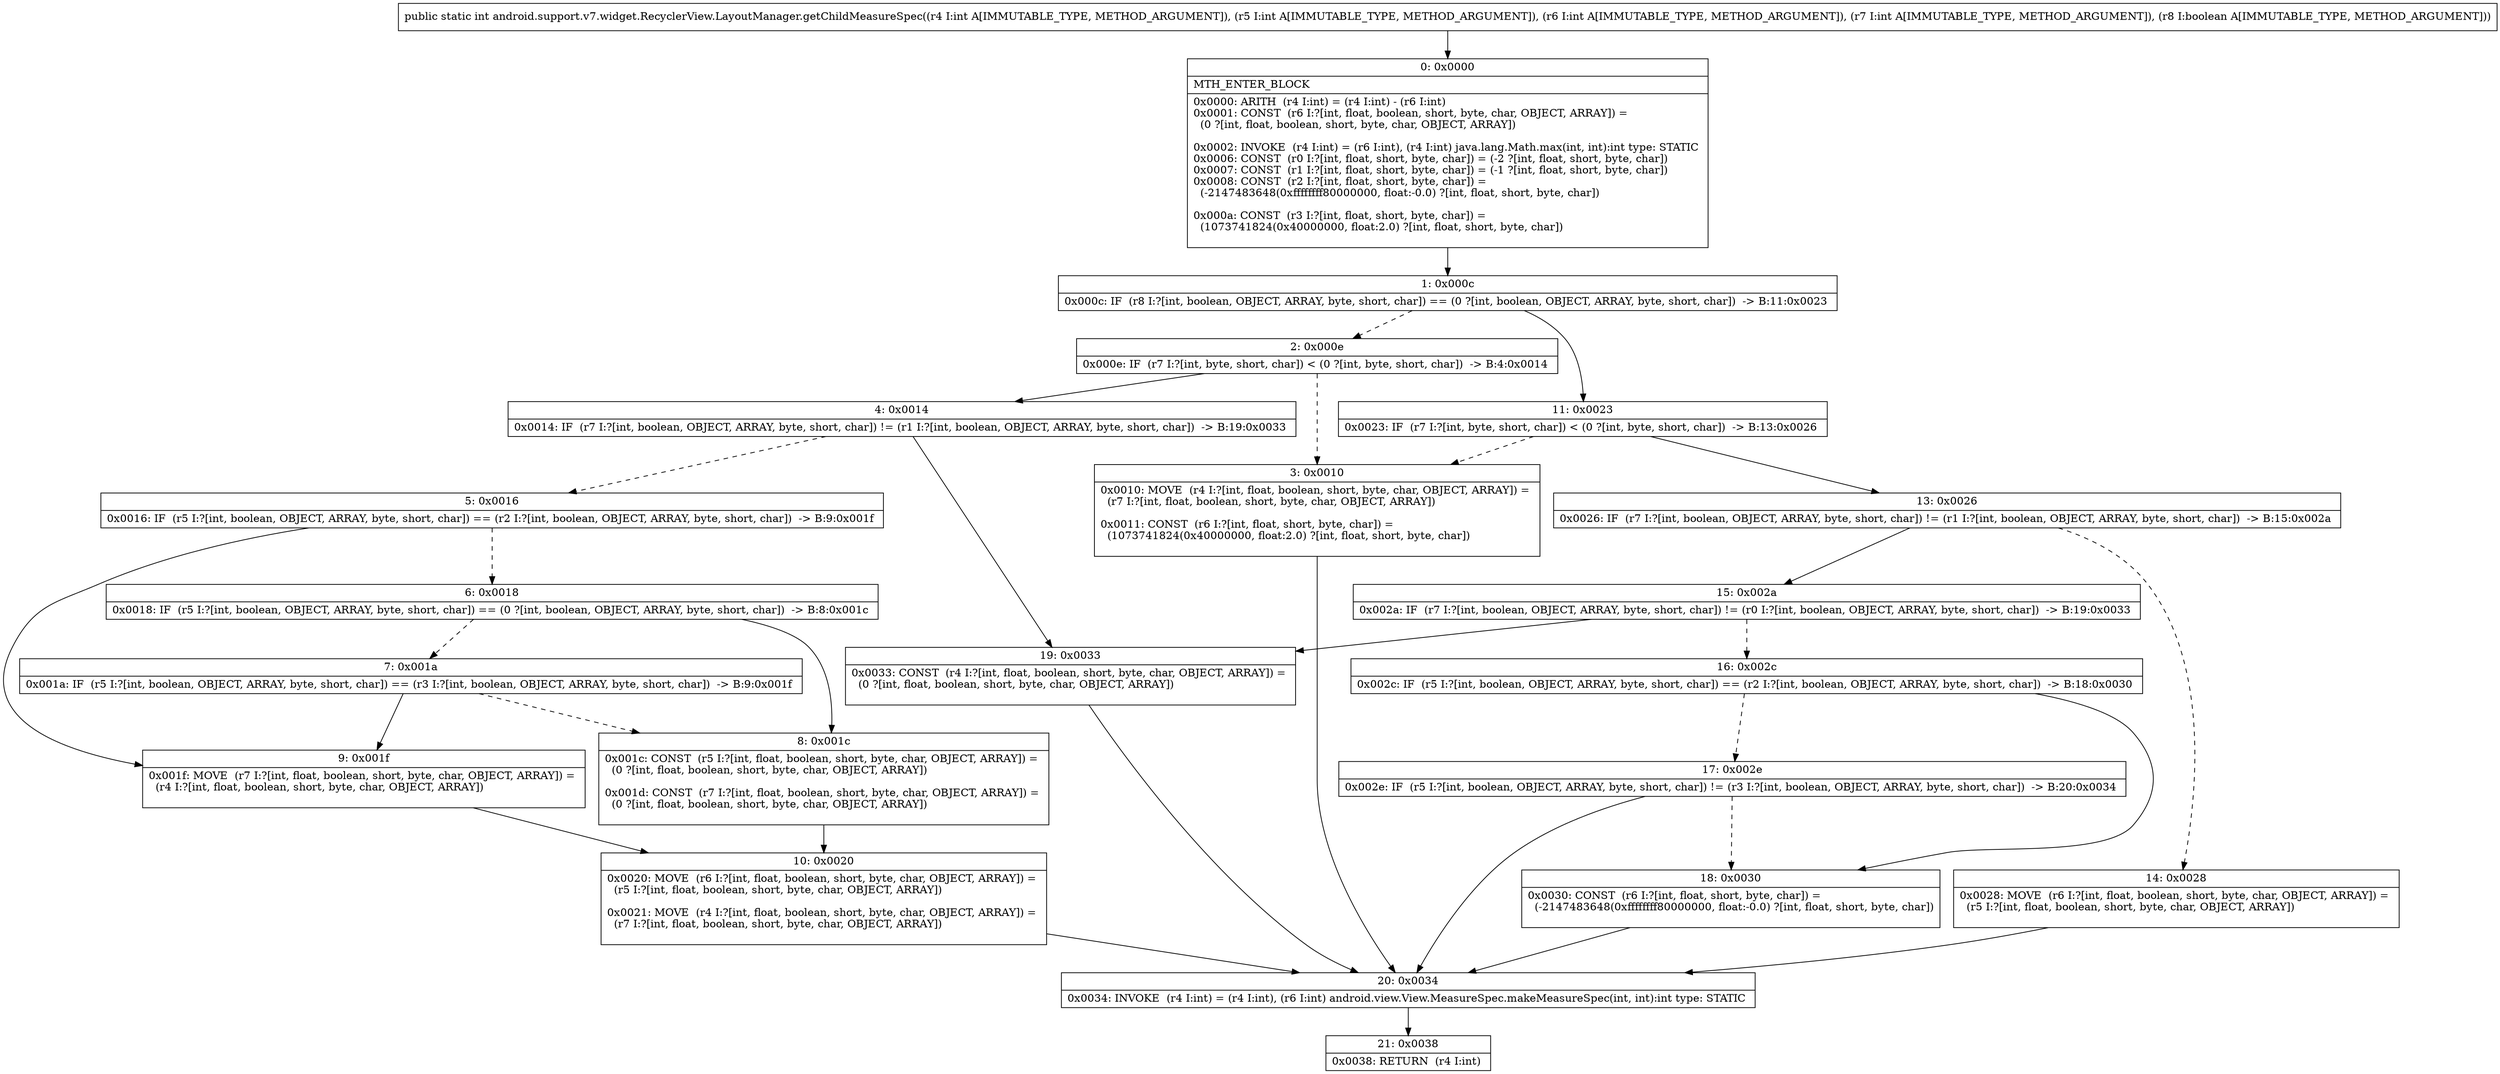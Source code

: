 digraph "CFG forandroid.support.v7.widget.RecyclerView.LayoutManager.getChildMeasureSpec(IIIIZ)I" {
Node_0 [shape=record,label="{0\:\ 0x0000|MTH_ENTER_BLOCK\l|0x0000: ARITH  (r4 I:int) = (r4 I:int) \- (r6 I:int) \l0x0001: CONST  (r6 I:?[int, float, boolean, short, byte, char, OBJECT, ARRAY]) = \l  (0 ?[int, float, boolean, short, byte, char, OBJECT, ARRAY])\l \l0x0002: INVOKE  (r4 I:int) = (r6 I:int), (r4 I:int) java.lang.Math.max(int, int):int type: STATIC \l0x0006: CONST  (r0 I:?[int, float, short, byte, char]) = (\-2 ?[int, float, short, byte, char]) \l0x0007: CONST  (r1 I:?[int, float, short, byte, char]) = (\-1 ?[int, float, short, byte, char]) \l0x0008: CONST  (r2 I:?[int, float, short, byte, char]) = \l  (\-2147483648(0xffffffff80000000, float:\-0.0) ?[int, float, short, byte, char])\l \l0x000a: CONST  (r3 I:?[int, float, short, byte, char]) = \l  (1073741824(0x40000000, float:2.0) ?[int, float, short, byte, char])\l \l}"];
Node_1 [shape=record,label="{1\:\ 0x000c|0x000c: IF  (r8 I:?[int, boolean, OBJECT, ARRAY, byte, short, char]) == (0 ?[int, boolean, OBJECT, ARRAY, byte, short, char])  \-\> B:11:0x0023 \l}"];
Node_2 [shape=record,label="{2\:\ 0x000e|0x000e: IF  (r7 I:?[int, byte, short, char]) \< (0 ?[int, byte, short, char])  \-\> B:4:0x0014 \l}"];
Node_3 [shape=record,label="{3\:\ 0x0010|0x0010: MOVE  (r4 I:?[int, float, boolean, short, byte, char, OBJECT, ARRAY]) = \l  (r7 I:?[int, float, boolean, short, byte, char, OBJECT, ARRAY])\l \l0x0011: CONST  (r6 I:?[int, float, short, byte, char]) = \l  (1073741824(0x40000000, float:2.0) ?[int, float, short, byte, char])\l \l}"];
Node_4 [shape=record,label="{4\:\ 0x0014|0x0014: IF  (r7 I:?[int, boolean, OBJECT, ARRAY, byte, short, char]) != (r1 I:?[int, boolean, OBJECT, ARRAY, byte, short, char])  \-\> B:19:0x0033 \l}"];
Node_5 [shape=record,label="{5\:\ 0x0016|0x0016: IF  (r5 I:?[int, boolean, OBJECT, ARRAY, byte, short, char]) == (r2 I:?[int, boolean, OBJECT, ARRAY, byte, short, char])  \-\> B:9:0x001f \l}"];
Node_6 [shape=record,label="{6\:\ 0x0018|0x0018: IF  (r5 I:?[int, boolean, OBJECT, ARRAY, byte, short, char]) == (0 ?[int, boolean, OBJECT, ARRAY, byte, short, char])  \-\> B:8:0x001c \l}"];
Node_7 [shape=record,label="{7\:\ 0x001a|0x001a: IF  (r5 I:?[int, boolean, OBJECT, ARRAY, byte, short, char]) == (r3 I:?[int, boolean, OBJECT, ARRAY, byte, short, char])  \-\> B:9:0x001f \l}"];
Node_8 [shape=record,label="{8\:\ 0x001c|0x001c: CONST  (r5 I:?[int, float, boolean, short, byte, char, OBJECT, ARRAY]) = \l  (0 ?[int, float, boolean, short, byte, char, OBJECT, ARRAY])\l \l0x001d: CONST  (r7 I:?[int, float, boolean, short, byte, char, OBJECT, ARRAY]) = \l  (0 ?[int, float, boolean, short, byte, char, OBJECT, ARRAY])\l \l}"];
Node_9 [shape=record,label="{9\:\ 0x001f|0x001f: MOVE  (r7 I:?[int, float, boolean, short, byte, char, OBJECT, ARRAY]) = \l  (r4 I:?[int, float, boolean, short, byte, char, OBJECT, ARRAY])\l \l}"];
Node_10 [shape=record,label="{10\:\ 0x0020|0x0020: MOVE  (r6 I:?[int, float, boolean, short, byte, char, OBJECT, ARRAY]) = \l  (r5 I:?[int, float, boolean, short, byte, char, OBJECT, ARRAY])\l \l0x0021: MOVE  (r4 I:?[int, float, boolean, short, byte, char, OBJECT, ARRAY]) = \l  (r7 I:?[int, float, boolean, short, byte, char, OBJECT, ARRAY])\l \l}"];
Node_11 [shape=record,label="{11\:\ 0x0023|0x0023: IF  (r7 I:?[int, byte, short, char]) \< (0 ?[int, byte, short, char])  \-\> B:13:0x0026 \l}"];
Node_13 [shape=record,label="{13\:\ 0x0026|0x0026: IF  (r7 I:?[int, boolean, OBJECT, ARRAY, byte, short, char]) != (r1 I:?[int, boolean, OBJECT, ARRAY, byte, short, char])  \-\> B:15:0x002a \l}"];
Node_14 [shape=record,label="{14\:\ 0x0028|0x0028: MOVE  (r6 I:?[int, float, boolean, short, byte, char, OBJECT, ARRAY]) = \l  (r5 I:?[int, float, boolean, short, byte, char, OBJECT, ARRAY])\l \l}"];
Node_15 [shape=record,label="{15\:\ 0x002a|0x002a: IF  (r7 I:?[int, boolean, OBJECT, ARRAY, byte, short, char]) != (r0 I:?[int, boolean, OBJECT, ARRAY, byte, short, char])  \-\> B:19:0x0033 \l}"];
Node_16 [shape=record,label="{16\:\ 0x002c|0x002c: IF  (r5 I:?[int, boolean, OBJECT, ARRAY, byte, short, char]) == (r2 I:?[int, boolean, OBJECT, ARRAY, byte, short, char])  \-\> B:18:0x0030 \l}"];
Node_17 [shape=record,label="{17\:\ 0x002e|0x002e: IF  (r5 I:?[int, boolean, OBJECT, ARRAY, byte, short, char]) != (r3 I:?[int, boolean, OBJECT, ARRAY, byte, short, char])  \-\> B:20:0x0034 \l}"];
Node_18 [shape=record,label="{18\:\ 0x0030|0x0030: CONST  (r6 I:?[int, float, short, byte, char]) = \l  (\-2147483648(0xffffffff80000000, float:\-0.0) ?[int, float, short, byte, char])\l \l}"];
Node_19 [shape=record,label="{19\:\ 0x0033|0x0033: CONST  (r4 I:?[int, float, boolean, short, byte, char, OBJECT, ARRAY]) = \l  (0 ?[int, float, boolean, short, byte, char, OBJECT, ARRAY])\l \l}"];
Node_20 [shape=record,label="{20\:\ 0x0034|0x0034: INVOKE  (r4 I:int) = (r4 I:int), (r6 I:int) android.view.View.MeasureSpec.makeMeasureSpec(int, int):int type: STATIC \l}"];
Node_21 [shape=record,label="{21\:\ 0x0038|0x0038: RETURN  (r4 I:int) \l}"];
MethodNode[shape=record,label="{public static int android.support.v7.widget.RecyclerView.LayoutManager.getChildMeasureSpec((r4 I:int A[IMMUTABLE_TYPE, METHOD_ARGUMENT]), (r5 I:int A[IMMUTABLE_TYPE, METHOD_ARGUMENT]), (r6 I:int A[IMMUTABLE_TYPE, METHOD_ARGUMENT]), (r7 I:int A[IMMUTABLE_TYPE, METHOD_ARGUMENT]), (r8 I:boolean A[IMMUTABLE_TYPE, METHOD_ARGUMENT])) }"];
MethodNode -> Node_0;
Node_0 -> Node_1;
Node_1 -> Node_2[style=dashed];
Node_1 -> Node_11;
Node_2 -> Node_3[style=dashed];
Node_2 -> Node_4;
Node_3 -> Node_20;
Node_4 -> Node_5[style=dashed];
Node_4 -> Node_19;
Node_5 -> Node_6[style=dashed];
Node_5 -> Node_9;
Node_6 -> Node_7[style=dashed];
Node_6 -> Node_8;
Node_7 -> Node_8[style=dashed];
Node_7 -> Node_9;
Node_8 -> Node_10;
Node_9 -> Node_10;
Node_10 -> Node_20;
Node_11 -> Node_13;
Node_11 -> Node_3[style=dashed];
Node_13 -> Node_14[style=dashed];
Node_13 -> Node_15;
Node_14 -> Node_20;
Node_15 -> Node_16[style=dashed];
Node_15 -> Node_19;
Node_16 -> Node_17[style=dashed];
Node_16 -> Node_18;
Node_17 -> Node_18[style=dashed];
Node_17 -> Node_20;
Node_18 -> Node_20;
Node_19 -> Node_20;
Node_20 -> Node_21;
}

